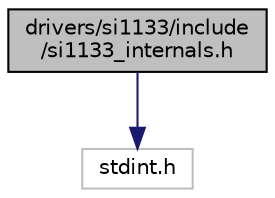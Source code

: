 digraph "drivers/si1133/include/si1133_internals.h"
{
 // LATEX_PDF_SIZE
  edge [fontname="Helvetica",fontsize="10",labelfontname="Helvetica",labelfontsize="10"];
  node [fontname="Helvetica",fontsize="10",shape=record];
  Node1 [label="drivers/si1133/include\l/si1133_internals.h",height=0.2,width=0.4,color="black", fillcolor="grey75", style="filled", fontcolor="black",tooltip="Internal addresses, registers, constants for the Si1133 sensors family."];
  Node1 -> Node2 [color="midnightblue",fontsize="10",style="solid",fontname="Helvetica"];
  Node2 [label="stdint.h",height=0.2,width=0.4,color="grey75", fillcolor="white", style="filled",tooltip=" "];
}
